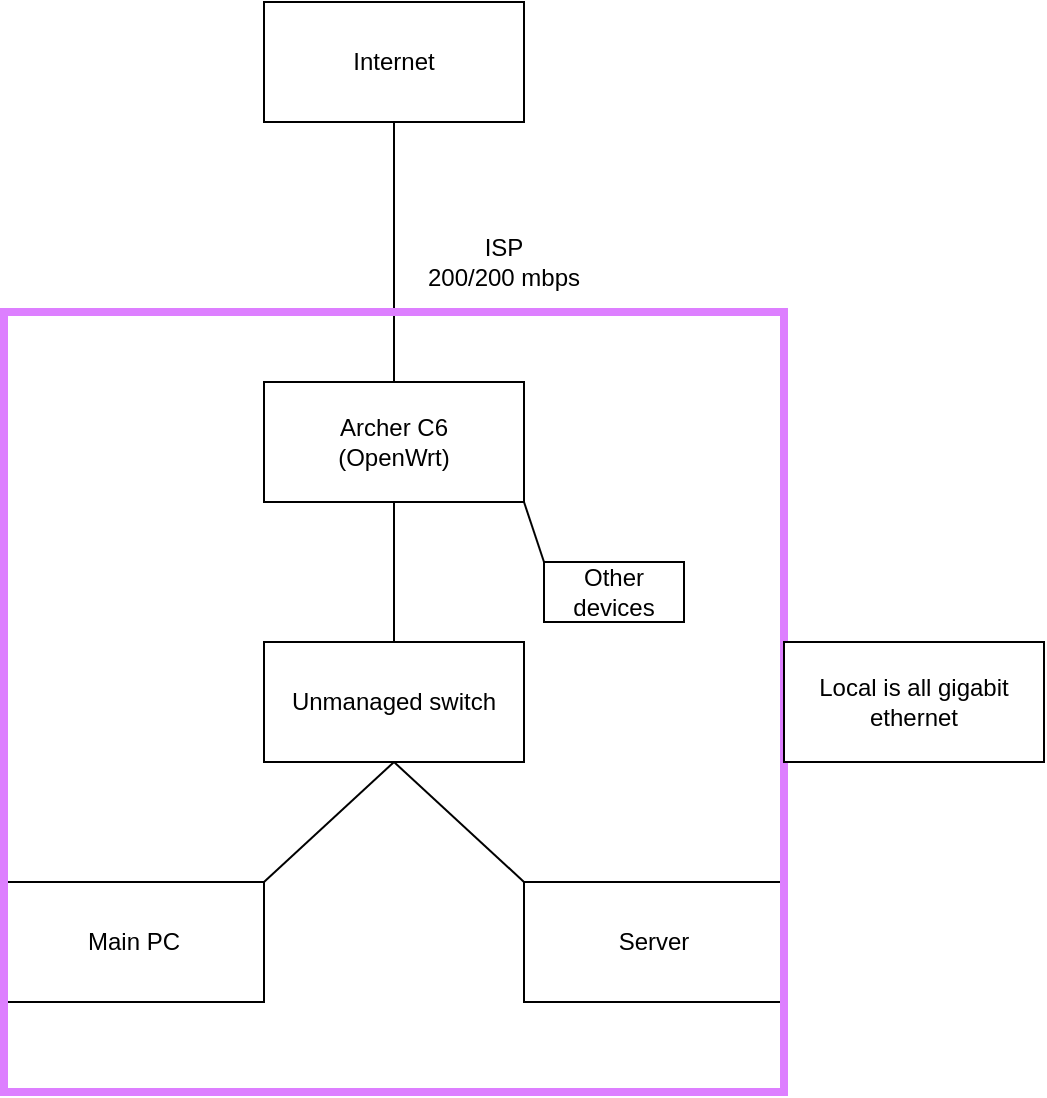 <mxfile version="26.0.2">
  <diagram name="Page-1" id="XEOpHoE3BRfAYlgCEt5Q">
    <mxGraphModel dx="1366" dy="737" grid="1" gridSize="10" guides="1" tooltips="1" connect="1" arrows="1" fold="1" page="1" pageScale="1" pageWidth="850" pageHeight="1100" math="0" shadow="0">
      <root>
        <mxCell id="0" />
        <mxCell id="1" parent="0" />
        <mxCell id="LIBLO_7EPDQmFT6wtHjH-1" value="Internet" style="rounded=0;whiteSpace=wrap;html=1;" parent="1" vertex="1">
          <mxGeometry x="370" y="30" width="130" height="60" as="geometry" />
        </mxCell>
        <mxCell id="1M_kGAEL0hxKsuEx9xzY-2" value="&lt;div&gt;Archer C6&lt;/div&gt;&lt;div&gt;(OpenWrt)&lt;br&gt;&lt;/div&gt;" style="rounded=0;whiteSpace=wrap;html=1;" parent="1" vertex="1">
          <mxGeometry x="370" y="220" width="130" height="60" as="geometry" />
        </mxCell>
        <mxCell id="1M_kGAEL0hxKsuEx9xzY-4" value="" style="endArrow=none;html=1;rounded=0;entryX=0.5;entryY=0;entryDx=0;entryDy=0;exitX=0.5;exitY=1;exitDx=0;exitDy=0;" parent="1" source="LIBLO_7EPDQmFT6wtHjH-1" target="1M_kGAEL0hxKsuEx9xzY-2" edge="1">
          <mxGeometry width="50" height="50" relative="1" as="geometry">
            <mxPoint x="400" y="420" as="sourcePoint" />
            <mxPoint x="450" y="370" as="targetPoint" />
          </mxGeometry>
        </mxCell>
        <mxCell id="1M_kGAEL0hxKsuEx9xzY-5" value="&lt;div&gt;ISP&lt;/div&gt;&lt;div&gt;200/200 mbps&lt;br&gt;&lt;/div&gt;" style="text;html=1;align=center;verticalAlign=middle;whiteSpace=wrap;rounded=0;" parent="1" vertex="1">
          <mxGeometry x="440" y="140" width="100" height="40" as="geometry" />
        </mxCell>
        <mxCell id="I2VqF09D4UTZwoBSRC8Y-7" value="Unmanaged switch" style="rounded=0;whiteSpace=wrap;html=1;" vertex="1" parent="1">
          <mxGeometry x="370" y="350" width="130" height="60" as="geometry" />
        </mxCell>
        <mxCell id="I2VqF09D4UTZwoBSRC8Y-8" value="&lt;div&gt;Server&lt;/div&gt;" style="rounded=0;whiteSpace=wrap;html=1;" vertex="1" parent="1">
          <mxGeometry x="500" y="470" width="130" height="60" as="geometry" />
        </mxCell>
        <mxCell id="I2VqF09D4UTZwoBSRC8Y-9" value="Main PC" style="rounded=0;whiteSpace=wrap;html=1;" vertex="1" parent="1">
          <mxGeometry x="240" y="470" width="130" height="60" as="geometry" />
        </mxCell>
        <mxCell id="I2VqF09D4UTZwoBSRC8Y-10" value="" style="endArrow=none;html=1;rounded=0;entryX=0.5;entryY=1;entryDx=0;entryDy=0;exitX=0.5;exitY=0;exitDx=0;exitDy=0;" edge="1" parent="1" source="I2VqF09D4UTZwoBSRC8Y-7" target="1M_kGAEL0hxKsuEx9xzY-2">
          <mxGeometry width="50" height="50" relative="1" as="geometry">
            <mxPoint x="400" y="390" as="sourcePoint" />
            <mxPoint x="450" y="340" as="targetPoint" />
          </mxGeometry>
        </mxCell>
        <mxCell id="I2VqF09D4UTZwoBSRC8Y-13" value="" style="endArrow=none;html=1;rounded=0;exitX=0.5;exitY=1;exitDx=0;exitDy=0;entryX=1;entryY=0;entryDx=0;entryDy=0;" edge="1" parent="1" source="I2VqF09D4UTZwoBSRC8Y-7" target="I2VqF09D4UTZwoBSRC8Y-9">
          <mxGeometry width="50" height="50" relative="1" as="geometry">
            <mxPoint x="400" y="390" as="sourcePoint" />
            <mxPoint x="450" y="340" as="targetPoint" />
          </mxGeometry>
        </mxCell>
        <mxCell id="I2VqF09D4UTZwoBSRC8Y-14" value="" style="endArrow=none;html=1;rounded=0;entryX=0;entryY=0;entryDx=0;entryDy=0;exitX=0.5;exitY=1;exitDx=0;exitDy=0;" edge="1" parent="1" source="I2VqF09D4UTZwoBSRC8Y-7" target="I2VqF09D4UTZwoBSRC8Y-8">
          <mxGeometry width="50" height="50" relative="1" as="geometry">
            <mxPoint x="400" y="390" as="sourcePoint" />
            <mxPoint x="450" y="340" as="targetPoint" />
          </mxGeometry>
        </mxCell>
        <mxCell id="I2VqF09D4UTZwoBSRC8Y-16" value="" style="whiteSpace=wrap;html=1;aspect=fixed;fillColor=none;fillStyle=dashed;gradientColor=none;strokeWidth=4;strokeColor=#DD7FFF;" vertex="1" parent="1">
          <mxGeometry x="240" y="185" width="390" height="390" as="geometry" />
        </mxCell>
        <mxCell id="I2VqF09D4UTZwoBSRC8Y-18" value="Local is all gigabit ethernet&lt;span class=&quot;nowrap&quot;&gt;&lt;br&gt;&lt;/span&gt;" style="rounded=0;whiteSpace=wrap;html=1;" vertex="1" parent="1">
          <mxGeometry x="630" y="350" width="130" height="60" as="geometry" />
        </mxCell>
        <mxCell id="I2VqF09D4UTZwoBSRC8Y-20" value="" style="endArrow=none;html=1;rounded=0;entryX=1;entryY=1;entryDx=0;entryDy=0;" edge="1" parent="1" target="1M_kGAEL0hxKsuEx9xzY-2">
          <mxGeometry width="50" height="50" relative="1" as="geometry">
            <mxPoint x="510" y="310" as="sourcePoint" />
            <mxPoint x="500" y="300" as="targetPoint" />
          </mxGeometry>
        </mxCell>
        <mxCell id="I2VqF09D4UTZwoBSRC8Y-22" value="Other devices" style="rounded=0;whiteSpace=wrap;html=1;" vertex="1" parent="1">
          <mxGeometry x="510" y="310" width="70" height="30" as="geometry" />
        </mxCell>
      </root>
    </mxGraphModel>
  </diagram>
</mxfile>
